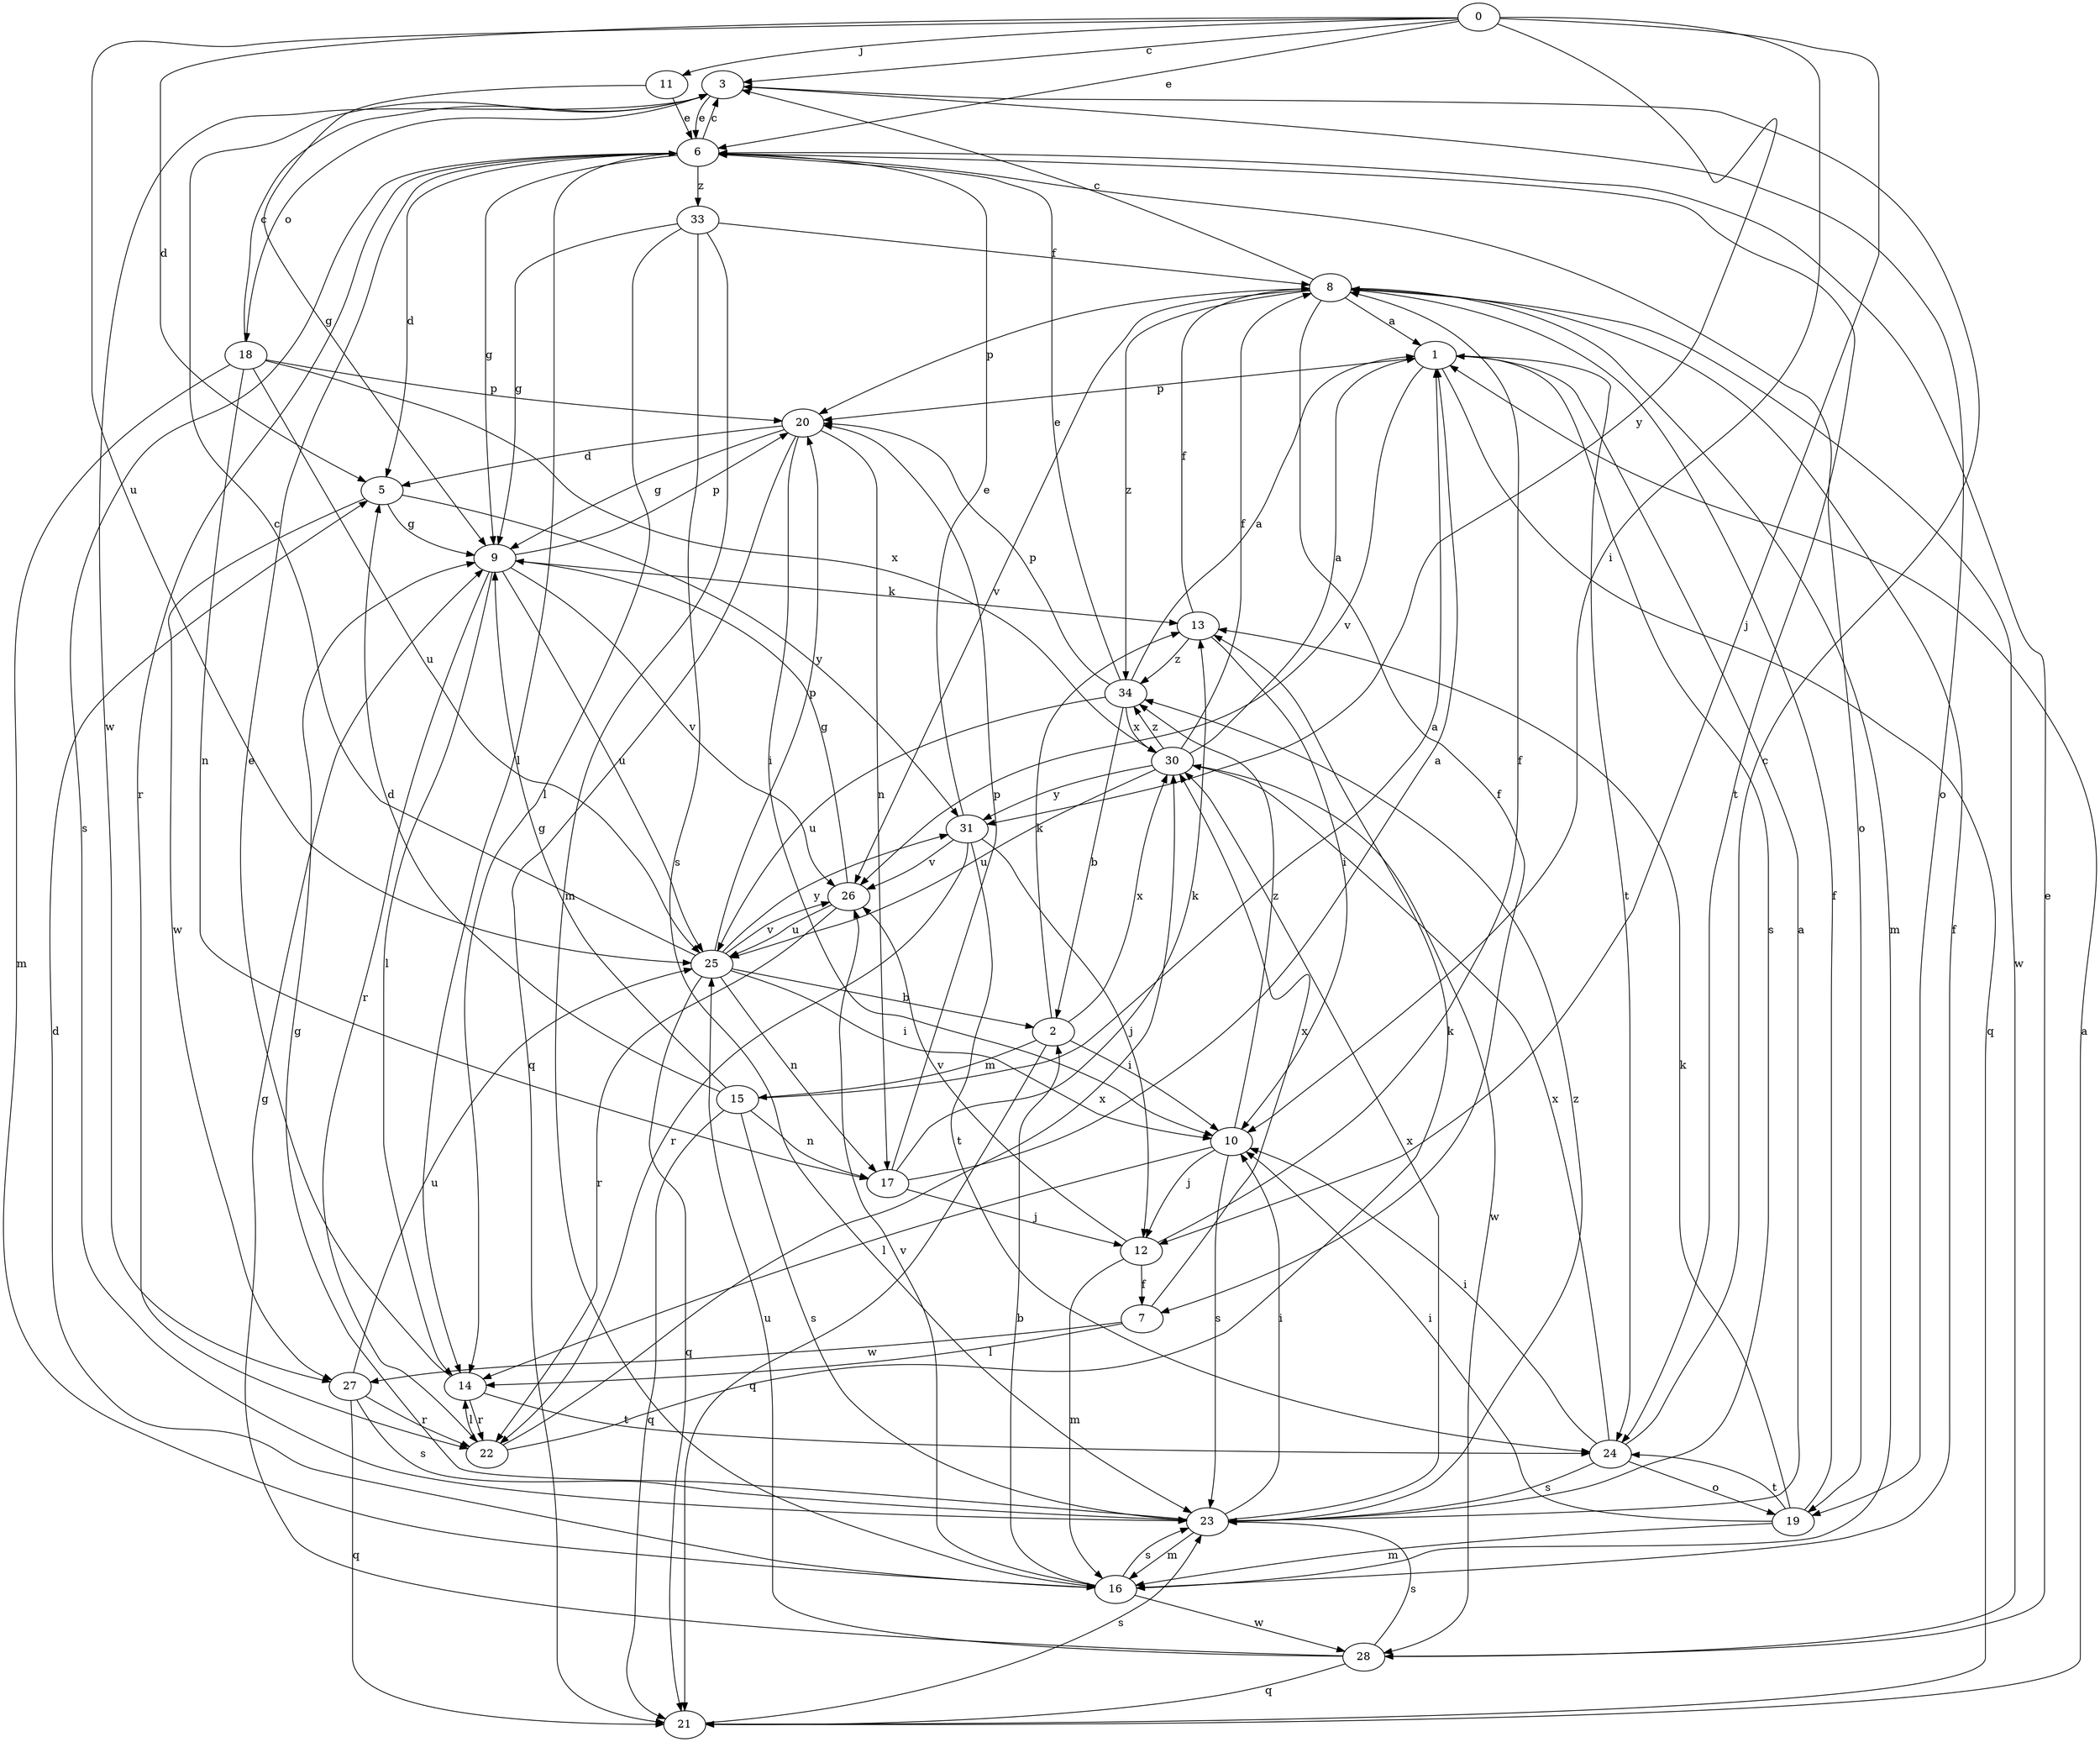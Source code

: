 strict digraph  {
0;
1;
2;
3;
5;
6;
7;
8;
9;
10;
11;
12;
13;
14;
15;
16;
17;
18;
19;
20;
21;
22;
23;
24;
25;
26;
27;
28;
30;
31;
33;
34;
0 -> 3  [label=c];
0 -> 5  [label=d];
0 -> 6  [label=e];
0 -> 10  [label=i];
0 -> 11  [label=j];
0 -> 12  [label=j];
0 -> 25  [label=u];
0 -> 31  [label=y];
1 -> 20  [label=p];
1 -> 21  [label=q];
1 -> 23  [label=s];
1 -> 24  [label=t];
1 -> 26  [label=v];
2 -> 10  [label=i];
2 -> 13  [label=k];
2 -> 15  [label=m];
2 -> 21  [label=q];
2 -> 30  [label=x];
3 -> 6  [label=e];
3 -> 18  [label=o];
3 -> 19  [label=o];
3 -> 27  [label=w];
5 -> 9  [label=g];
5 -> 27  [label=w];
5 -> 31  [label=y];
6 -> 3  [label=c];
6 -> 5  [label=d];
6 -> 9  [label=g];
6 -> 14  [label=l];
6 -> 19  [label=o];
6 -> 22  [label=r];
6 -> 23  [label=s];
6 -> 24  [label=t];
6 -> 33  [label=z];
7 -> 14  [label=l];
7 -> 27  [label=w];
7 -> 30  [label=x];
8 -> 1  [label=a];
8 -> 3  [label=c];
8 -> 7  [label=f];
8 -> 16  [label=m];
8 -> 20  [label=p];
8 -> 26  [label=v];
8 -> 28  [label=w];
8 -> 34  [label=z];
9 -> 13  [label=k];
9 -> 14  [label=l];
9 -> 20  [label=p];
9 -> 22  [label=r];
9 -> 25  [label=u];
9 -> 26  [label=v];
10 -> 12  [label=j];
10 -> 14  [label=l];
10 -> 23  [label=s];
10 -> 34  [label=z];
11 -> 6  [label=e];
11 -> 9  [label=g];
12 -> 7  [label=f];
12 -> 8  [label=f];
12 -> 16  [label=m];
12 -> 26  [label=v];
13 -> 8  [label=f];
13 -> 10  [label=i];
13 -> 34  [label=z];
14 -> 6  [label=e];
14 -> 22  [label=r];
14 -> 24  [label=t];
15 -> 1  [label=a];
15 -> 5  [label=d];
15 -> 9  [label=g];
15 -> 17  [label=n];
15 -> 21  [label=q];
15 -> 23  [label=s];
16 -> 2  [label=b];
16 -> 5  [label=d];
16 -> 8  [label=f];
16 -> 23  [label=s];
16 -> 26  [label=v];
16 -> 28  [label=w];
17 -> 1  [label=a];
17 -> 12  [label=j];
17 -> 13  [label=k];
17 -> 20  [label=p];
18 -> 3  [label=c];
18 -> 16  [label=m];
18 -> 17  [label=n];
18 -> 20  [label=p];
18 -> 25  [label=u];
18 -> 30  [label=x];
19 -> 8  [label=f];
19 -> 10  [label=i];
19 -> 13  [label=k];
19 -> 16  [label=m];
19 -> 24  [label=t];
20 -> 5  [label=d];
20 -> 9  [label=g];
20 -> 10  [label=i];
20 -> 17  [label=n];
20 -> 21  [label=q];
21 -> 1  [label=a];
21 -> 23  [label=s];
22 -> 13  [label=k];
22 -> 14  [label=l];
22 -> 30  [label=x];
23 -> 1  [label=a];
23 -> 9  [label=g];
23 -> 10  [label=i];
23 -> 16  [label=m];
23 -> 30  [label=x];
23 -> 34  [label=z];
24 -> 3  [label=c];
24 -> 10  [label=i];
24 -> 19  [label=o];
24 -> 23  [label=s];
24 -> 30  [label=x];
25 -> 2  [label=b];
25 -> 3  [label=c];
25 -> 10  [label=i];
25 -> 17  [label=n];
25 -> 20  [label=p];
25 -> 21  [label=q];
25 -> 26  [label=v];
25 -> 31  [label=y];
26 -> 9  [label=g];
26 -> 22  [label=r];
26 -> 25  [label=u];
27 -> 21  [label=q];
27 -> 22  [label=r];
27 -> 23  [label=s];
27 -> 25  [label=u];
28 -> 6  [label=e];
28 -> 9  [label=g];
28 -> 21  [label=q];
28 -> 23  [label=s];
28 -> 25  [label=u];
30 -> 1  [label=a];
30 -> 8  [label=f];
30 -> 25  [label=u];
30 -> 28  [label=w];
30 -> 31  [label=y];
30 -> 34  [label=z];
31 -> 6  [label=e];
31 -> 12  [label=j];
31 -> 22  [label=r];
31 -> 24  [label=t];
31 -> 26  [label=v];
33 -> 8  [label=f];
33 -> 9  [label=g];
33 -> 14  [label=l];
33 -> 16  [label=m];
33 -> 23  [label=s];
34 -> 1  [label=a];
34 -> 2  [label=b];
34 -> 6  [label=e];
34 -> 20  [label=p];
34 -> 25  [label=u];
34 -> 30  [label=x];
}
